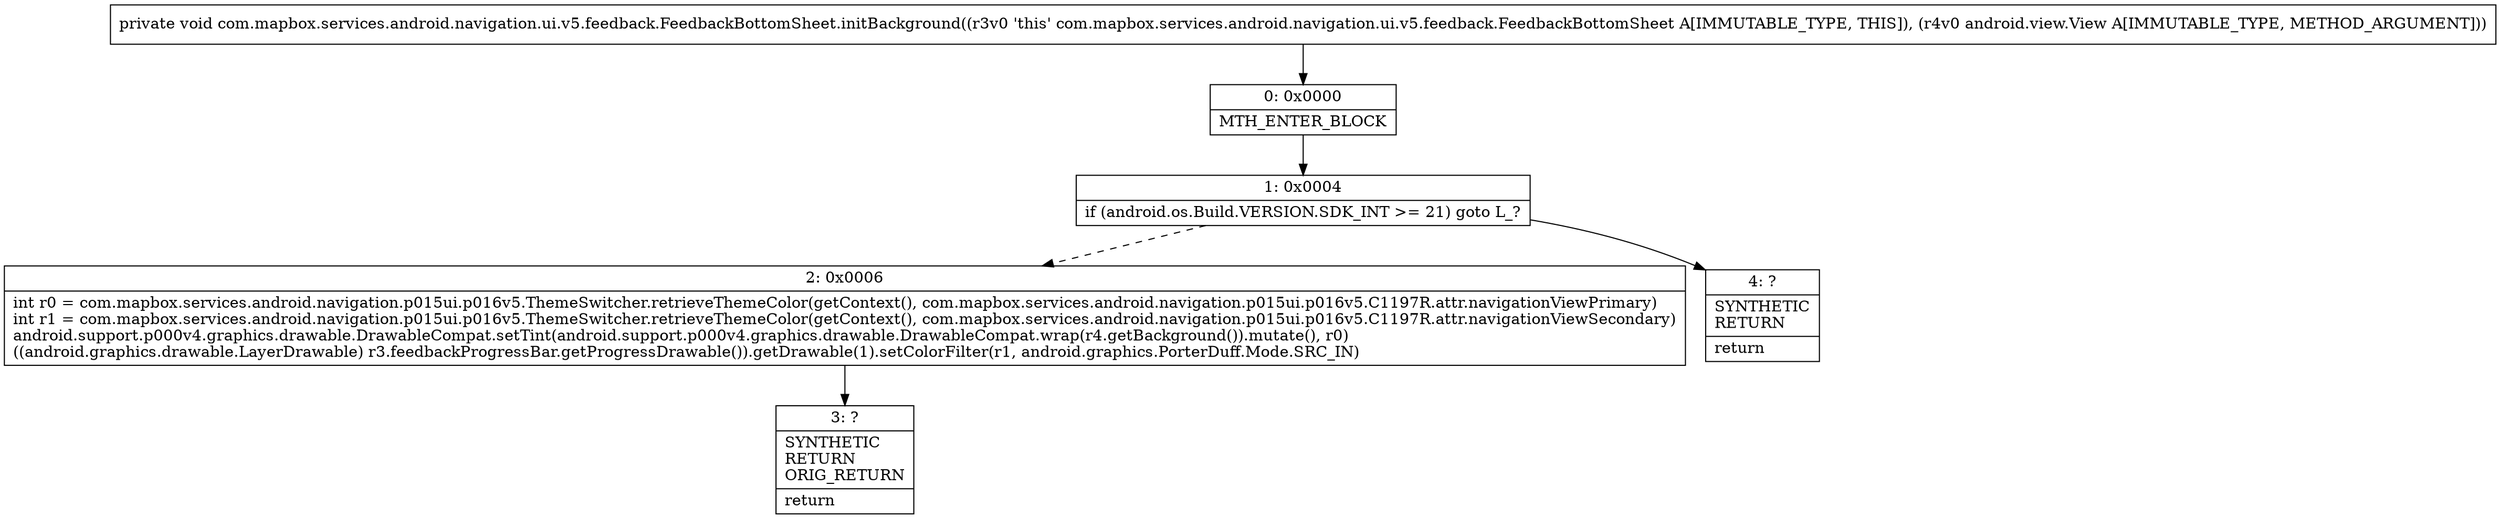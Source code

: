 digraph "CFG forcom.mapbox.services.android.navigation.ui.v5.feedback.FeedbackBottomSheet.initBackground(Landroid\/view\/View;)V" {
Node_0 [shape=record,label="{0\:\ 0x0000|MTH_ENTER_BLOCK\l}"];
Node_1 [shape=record,label="{1\:\ 0x0004|if (android.os.Build.VERSION.SDK_INT \>= 21) goto L_?\l}"];
Node_2 [shape=record,label="{2\:\ 0x0006|int r0 = com.mapbox.services.android.navigation.p015ui.p016v5.ThemeSwitcher.retrieveThemeColor(getContext(), com.mapbox.services.android.navigation.p015ui.p016v5.C1197R.attr.navigationViewPrimary)\lint r1 = com.mapbox.services.android.navigation.p015ui.p016v5.ThemeSwitcher.retrieveThemeColor(getContext(), com.mapbox.services.android.navigation.p015ui.p016v5.C1197R.attr.navigationViewSecondary)\landroid.support.p000v4.graphics.drawable.DrawableCompat.setTint(android.support.p000v4.graphics.drawable.DrawableCompat.wrap(r4.getBackground()).mutate(), r0)\l((android.graphics.drawable.LayerDrawable) r3.feedbackProgressBar.getProgressDrawable()).getDrawable(1).setColorFilter(r1, android.graphics.PorterDuff.Mode.SRC_IN)\l}"];
Node_3 [shape=record,label="{3\:\ ?|SYNTHETIC\lRETURN\lORIG_RETURN\l|return\l}"];
Node_4 [shape=record,label="{4\:\ ?|SYNTHETIC\lRETURN\l|return\l}"];
MethodNode[shape=record,label="{private void com.mapbox.services.android.navigation.ui.v5.feedback.FeedbackBottomSheet.initBackground((r3v0 'this' com.mapbox.services.android.navigation.ui.v5.feedback.FeedbackBottomSheet A[IMMUTABLE_TYPE, THIS]), (r4v0 android.view.View A[IMMUTABLE_TYPE, METHOD_ARGUMENT])) }"];
MethodNode -> Node_0;
Node_0 -> Node_1;
Node_1 -> Node_2[style=dashed];
Node_1 -> Node_4;
Node_2 -> Node_3;
}

